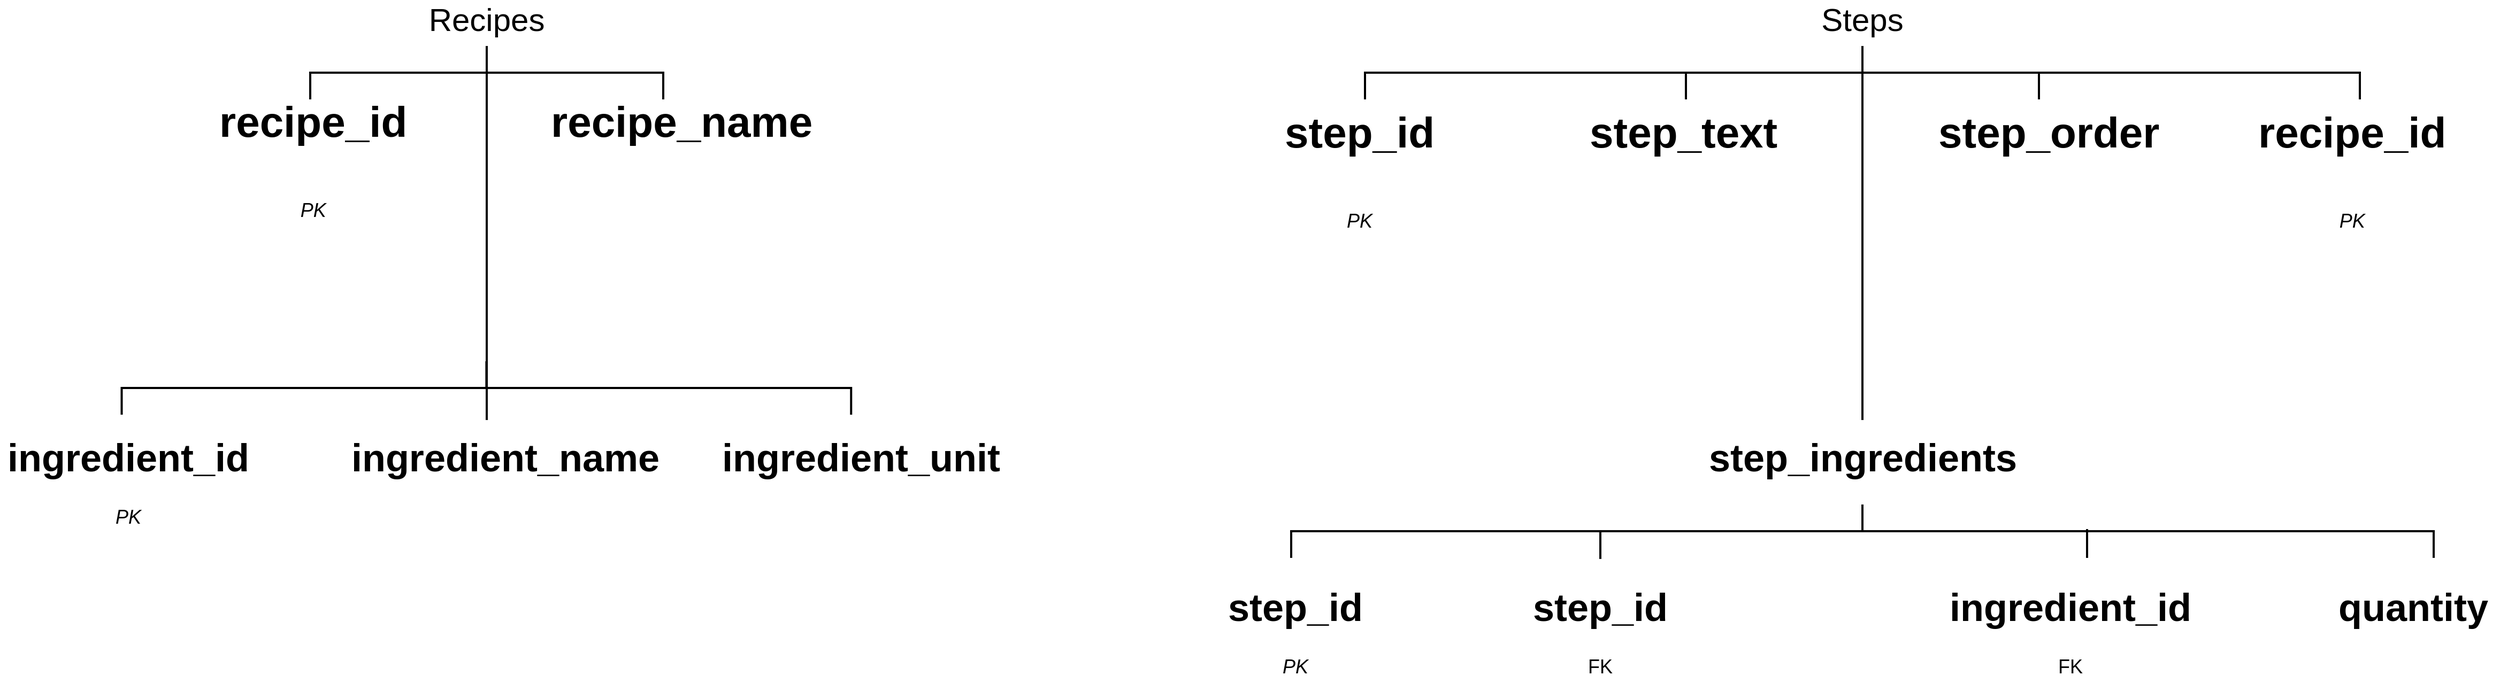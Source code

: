 <mxfile version="15.5.4" type="embed"><diagram id="7mcX9zKy2FywuengIeIi" name="Page-1"><mxGraphModel dx="3769" dy="1217" grid="0" gridSize="10" guides="1" tooltips="1" connect="1" arrows="1" fold="1" page="0" pageScale="1" pageWidth="850" pageHeight="1100" math="0" shadow="0"><root><mxCell id="0"/><mxCell id="1" parent="0"/><mxCell id="2" value="Recipes" style="text;html=1;strokeColor=none;fillColor=none;align=center;verticalAlign=middle;whiteSpace=wrap;rounded=0;fontSize=30;" vertex="1" parent="1"><mxGeometry x="-395" y="40" width="60" height="30" as="geometry"/></mxCell><mxCell id="4" value="&lt;p style=&quot;line-height: 0.4&quot;&gt;&lt;/p&gt;&lt;h1 style=&quot;text-align: center&quot;&gt;&lt;span style=&quot;line-height: 0.8&quot;&gt;recipe_id&lt;/span&gt;&lt;/h1&gt;&lt;h1 style=&quot;text-align: center&quot;&gt;&lt;span style=&quot;font-weight: normal&quot;&gt;&lt;font size=&quot;1&quot;&gt;&lt;i style=&quot;font-size: 18px ; line-height: 0.2&quot;&gt;PK&lt;/i&gt;&lt;/font&gt;&lt;/span&gt;&lt;br&gt;&lt;/h1&gt;&lt;p&gt;&lt;/p&gt;" style="text;html=1;strokeColor=none;fillColor=none;spacing=5;spacingTop=-20;whiteSpace=wrap;overflow=hidden;rounded=0;fontSize=20;" vertex="1" parent="1"><mxGeometry x="-620" y="110" width="190" height="140" as="geometry"/></mxCell><mxCell id="5" value="&lt;p style=&quot;line-height: 0.4&quot;&gt;&lt;/p&gt;&lt;h1 style=&quot;text-align: center&quot;&gt;&lt;span style=&quot;line-height: 0.8&quot;&gt;recipe_name&lt;/span&gt;&lt;/h1&gt;&lt;p&gt;&lt;/p&gt;" style="text;html=1;strokeColor=none;fillColor=none;spacing=5;spacingTop=-20;whiteSpace=wrap;overflow=hidden;rounded=0;fontSize=20;" vertex="1" parent="1"><mxGeometry x="-310" y="110" width="260" height="80" as="geometry"/></mxCell><mxCell id="8" value="" style="strokeWidth=2;html=1;shape=mxgraph.flowchart.annotation_2;align=left;labelPosition=right;pointerEvents=1;fontSize=18;rotation=90;" vertex="1" parent="1"><mxGeometry x="-390" y="-60" width="50" height="330" as="geometry"/></mxCell><mxCell id="9" value="" style="strokeWidth=2;html=1;shape=mxgraph.flowchart.annotation_2;align=left;labelPosition=right;pointerEvents=1;fontSize=18;rotation=90;" vertex="1" parent="1"><mxGeometry x="-390.31" y="59.06" width="50" height="681.88" as="geometry"/></mxCell><mxCell id="10" value="" style="line;strokeWidth=2;direction=south;html=1;fontSize=18;align=center;" vertex="1" parent="1"><mxGeometry x="-370" y="100" width="10" height="300" as="geometry"/></mxCell><mxCell id="11" value="&lt;h1&gt;ingredient_id&lt;/h1&gt;&lt;p&gt;&lt;i&gt;PK&lt;/i&gt;&lt;/p&gt;" style="text;html=1;strokeColor=none;fillColor=none;spacing=5;spacingTop=-20;whiteSpace=wrap;overflow=hidden;rounded=0;fontSize=18;align=center;" vertex="1" parent="1"><mxGeometry x="-820" y="430" width="240" height="120" as="geometry"/></mxCell><mxCell id="12" value="&lt;h1&gt;ingredient_name&lt;/h1&gt;" style="text;html=1;strokeColor=none;fillColor=none;spacing=5;spacingTop=-20;whiteSpace=wrap;overflow=hidden;rounded=0;fontSize=18;align=center;" vertex="1" parent="1"><mxGeometry x="-500" y="430" width="305" height="120" as="geometry"/></mxCell><mxCell id="13" value="&lt;h1&gt;ingredient_unit&lt;/h1&gt;" style="text;html=1;strokeColor=none;fillColor=none;spacing=5;spacingTop=-20;whiteSpace=wrap;overflow=hidden;rounded=0;fontSize=18;align=center;" vertex="1" parent="1"><mxGeometry x="-150" y="430" width="270" height="120" as="geometry"/></mxCell><mxCell id="14" value="" style="line;strokeWidth=2;direction=south;html=1;fontSize=18;align=center;" vertex="1" parent="1"><mxGeometry x="-370" y="380" width="10" height="50" as="geometry"/></mxCell><mxCell id="15" value="Steps" style="text;html=1;strokeColor=none;fillColor=none;align=center;verticalAlign=middle;whiteSpace=wrap;rounded=0;fontSize=30;" vertex="1" parent="1"><mxGeometry x="891" y="40" width="60" height="30" as="geometry"/></mxCell><mxCell id="16" value="&lt;p style=&quot;line-height: 0.4&quot;&gt;&lt;/p&gt;&lt;h1 style=&quot;text-align: center&quot;&gt;&lt;span style=&quot;line-height: 0.8&quot;&gt;step_id&lt;/span&gt;&lt;/h1&gt;&lt;h1 style=&quot;text-align: center&quot;&gt;&lt;span style=&quot;font-weight: normal&quot;&gt;&lt;font size=&quot;1&quot;&gt;&lt;i style=&quot;font-size: 18px ; line-height: 0.2&quot;&gt;PK&lt;/i&gt;&lt;/font&gt;&lt;/span&gt;&lt;br&gt;&lt;/h1&gt;&lt;p&gt;&lt;/p&gt;" style="text;html=1;strokeColor=none;fillColor=none;spacing=5;spacingTop=-20;whiteSpace=wrap;overflow=hidden;rounded=0;fontSize=20;" vertex="1" parent="1"><mxGeometry x="376" y="120" width="190" height="140" as="geometry"/></mxCell><mxCell id="17" value="&lt;p style=&quot;line-height: 0.4&quot;&gt;&lt;/p&gt;&lt;h1 style=&quot;text-align: center&quot;&gt;&lt;span style=&quot;line-height: 0.8&quot;&gt;step_order&lt;/span&gt;&lt;/h1&gt;&lt;p&gt;&lt;/p&gt;" style="text;html=1;strokeColor=none;fillColor=none;spacing=5;spacingTop=-20;whiteSpace=wrap;overflow=hidden;rounded=0;fontSize=20;" vertex="1" parent="1"><mxGeometry x="987" y="120" width="220" height="80" as="geometry"/></mxCell><mxCell id="18" value="" style="strokeWidth=2;html=1;shape=mxgraph.flowchart.annotation_2;align=left;labelPosition=right;pointerEvents=1;fontSize=18;rotation=90;" vertex="1" parent="1"><mxGeometry x="896" y="-60" width="50" height="330" as="geometry"/></mxCell><mxCell id="20" value="" style="line;strokeWidth=2;direction=south;html=1;fontSize=18;align=center;" vertex="1" parent="1"><mxGeometry x="916" y="100" width="10" height="300" as="geometry"/></mxCell><mxCell id="21" value="&lt;h1&gt;step_id&lt;/h1&gt;&lt;p&gt;&lt;i&gt;PK&lt;/i&gt;&lt;/p&gt;" style="text;html=1;strokeColor=none;fillColor=none;spacing=5;spacingTop=-20;whiteSpace=wrap;overflow=hidden;rounded=0;fontSize=18;align=center;" vertex="1" parent="1"><mxGeometry x="316" y="570" width="150" height="120" as="geometry"/></mxCell><mxCell id="22" value="&lt;h1&gt;step_ingredients&lt;/h1&gt;" style="text;html=1;strokeColor=none;fillColor=none;spacing=5;spacingTop=-20;whiteSpace=wrap;overflow=hidden;rounded=0;fontSize=18;align=center;" vertex="1" parent="1"><mxGeometry x="768.5" y="430" width="305" height="120" as="geometry"/></mxCell><mxCell id="23" value="&lt;h1&gt;step_id&lt;/h1&gt;&lt;div&gt;FK&lt;/div&gt;" style="text;html=1;strokeColor=none;fillColor=none;spacing=5;spacingTop=-20;whiteSpace=wrap;overflow=hidden;rounded=0;fontSize=18;align=center;" vertex="1" parent="1"><mxGeometry x="596" y="570" width="160" height="120" as="geometry"/></mxCell><mxCell id="24" value="" style="line;strokeWidth=2;direction=south;html=1;fontSize=18;align=center;" vertex="1" parent="1"><mxGeometry x="916" y="380" width="10" height="50" as="geometry"/></mxCell><mxCell id="25" value="&lt;p style=&quot;line-height: 0.4&quot;&gt;&lt;/p&gt;&lt;h1 style=&quot;text-align: center&quot;&gt;&lt;span style=&quot;line-height: 0.8&quot;&gt;step_text&lt;/span&gt;&lt;/h1&gt;&lt;p&gt;&lt;/p&gt;" style="text;html=1;strokeColor=none;fillColor=none;spacing=5;spacingTop=-20;whiteSpace=wrap;overflow=hidden;rounded=0;fontSize=20;" vertex="1" parent="1"><mxGeometry x="661" y="120" width="190" height="80" as="geometry"/></mxCell><mxCell id="27" value="&lt;p style=&quot;line-height: 0.4&quot;&gt;&lt;/p&gt;&lt;h1 style=&quot;text-align: center&quot;&gt;&lt;span style=&quot;line-height: 0.8&quot;&gt;recipe_id&lt;/span&gt;&lt;/h1&gt;&lt;h1 style=&quot;text-align: center&quot;&gt;&lt;span style=&quot;font-weight: normal&quot;&gt;&lt;font size=&quot;1&quot;&gt;&lt;i style=&quot;font-size: 18px ; line-height: 0.2&quot;&gt;PK&lt;/i&gt;&lt;/font&gt;&lt;/span&gt;&lt;br&gt;&lt;/h1&gt;&lt;p&gt;&lt;/p&gt;" style="text;html=1;strokeColor=none;fillColor=none;spacing=5;spacingTop=-20;whiteSpace=wrap;overflow=hidden;rounded=0;fontSize=20;" vertex="1" parent="1"><mxGeometry x="1286" y="120" width="190" height="140" as="geometry"/></mxCell><mxCell id="28" value="" style="shape=partialRectangle;whiteSpace=wrap;html=1;bottom=1;right=1;left=1;top=0;fillColor=none;routingCenterX=-0.5;fontSize=18;align=center;rotation=-180;strokeWidth=2;" vertex="1" parent="1"><mxGeometry x="456" y="105" width="300" height="24" as="geometry"/></mxCell><mxCell id="29" value="" style="shape=partialRectangle;whiteSpace=wrap;html=1;bottom=1;right=1;left=1;top=0;fillColor=none;routingCenterX=-0.5;fontSize=18;align=center;rotation=-180;strokeWidth=2;" vertex="1" parent="1"><mxGeometry x="1086" y="105" width="300" height="24" as="geometry"/></mxCell><mxCell id="30" value="" style="strokeWidth=2;html=1;shape=mxgraph.flowchart.annotation_2;align=left;labelPosition=right;pointerEvents=1;fontSize=18;rotation=90;" vertex="1" parent="1"><mxGeometry x="896" width="50" height="1068" as="geometry"/></mxCell><mxCell id="31" value="&lt;h1&gt;ingredient_id&lt;/h1&gt;&lt;div&gt;FK&lt;/div&gt;" style="text;html=1;strokeColor=none;fillColor=none;spacing=5;spacingTop=-20;whiteSpace=wrap;overflow=hidden;rounded=0;fontSize=18;align=center;" vertex="1" parent="1"><mxGeometry x="996" y="570" width="239" height="120" as="geometry"/></mxCell><mxCell id="32" value="&lt;h1&gt;quantity&lt;/h1&gt;" style="text;html=1;strokeColor=none;fillColor=none;spacing=5;spacingTop=-20;whiteSpace=wrap;overflow=hidden;rounded=0;fontSize=18;align=center;" vertex="1" parent="1"><mxGeometry x="1356" y="570" width="160" height="120" as="geometry"/></mxCell><mxCell id="33" value="" style="line;strokeWidth=2;direction=south;html=1;fontSize=18;align=center;" vertex="1" parent="1"><mxGeometry x="671" y="533" width="10" height="27" as="geometry"/></mxCell><mxCell id="34" value="" style="line;strokeWidth=2;direction=south;html=1;fontSize=18;align=center;" vertex="1" parent="1"><mxGeometry x="1126" y="532" width="10" height="27" as="geometry"/></mxCell></root></mxGraphModel></diagram></mxfile>